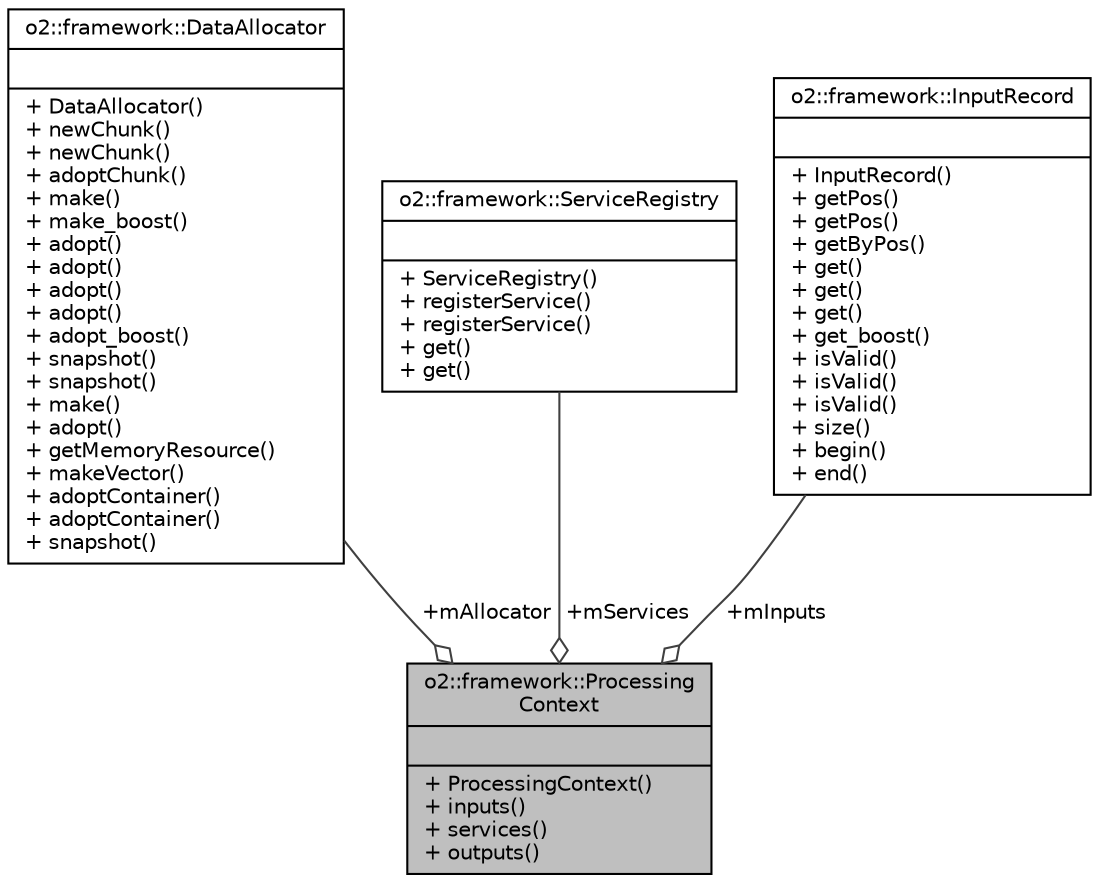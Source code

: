 digraph "o2::framework::ProcessingContext"
{
 // INTERACTIVE_SVG=YES
  bgcolor="transparent";
  edge [fontname="Helvetica",fontsize="10",labelfontname="Helvetica",labelfontsize="10"];
  node [fontname="Helvetica",fontsize="10",shape=record];
  Node1 [label="{o2::framework::Processing\lContext\n||+ ProcessingContext()\l+ inputs()\l+ services()\l+ outputs()\l}",height=0.2,width=0.4,color="black", fillcolor="grey75", style="filled", fontcolor="black"];
  Node2 -> Node1 [color="grey25",fontsize="10",style="solid",label=" +mAllocator" ,arrowhead="odiamond",fontname="Helvetica"];
  Node2 [label="{o2::framework::DataAllocator\n||+ DataAllocator()\l+ newChunk()\l+ newChunk()\l+ adoptChunk()\l+ make()\l+ make_boost()\l+ adopt()\l+ adopt()\l+ adopt()\l+ adopt()\l+ adopt_boost()\l+ snapshot()\l+ snapshot()\l+ make()\l+ adopt()\l+ getMemoryResource()\l+ makeVector()\l+ adoptContainer()\l+ adoptContainer()\l+ snapshot()\l}",height=0.2,width=0.4,color="black",URL="$df/d82/classo2_1_1framework_1_1DataAllocator.html"];
  Node3 -> Node1 [color="grey25",fontsize="10",style="solid",label=" +mServices" ,arrowhead="odiamond",fontname="Helvetica"];
  Node3 [label="{o2::framework::ServiceRegistry\n||+ ServiceRegistry()\l+ registerService()\l+ registerService()\l+ get()\l+ get()\l}",height=0.2,width=0.4,color="black",URL="$d7/d13/classo2_1_1framework_1_1ServiceRegistry.html"];
  Node4 -> Node1 [color="grey25",fontsize="10",style="solid",label=" +mInputs" ,arrowhead="odiamond",fontname="Helvetica"];
  Node4 [label="{o2::framework::InputRecord\n||+ InputRecord()\l+ getPos()\l+ getPos()\l+ getByPos()\l+ get()\l+ get()\l+ get()\l+ get_boost()\l+ isValid()\l+ isValid()\l+ isValid()\l+ size()\l+ begin()\l+ end()\l}",height=0.2,width=0.4,color="black",URL="$df/d24/classo2_1_1framework_1_1InputRecord.html",tooltip="The input API of the Data Processing Layer This class holds the inputs which are valid for processing..."];
}
